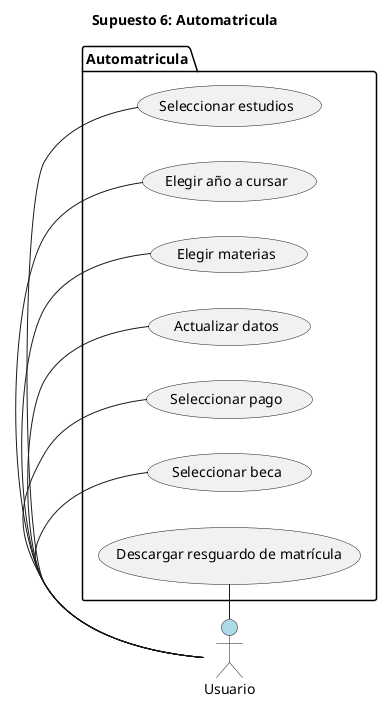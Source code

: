 @startuml automatricula
title Supuesto 6: Automatricula
left to right direction
actor Usuario #LightBlue

package Automatricula {
/'Casos de uso'/
"Seleccionar estudios" as (SE)
"Elegir año a cursar" as (EAC)
"Elegir materias" as (EM)
"Actualizar datos" as (AD)
"Seleccionar beca" as (SB)
"Seleccionar pago" as (SP)
"Descargar resguardo de matrícula" as (DRM)
}
/'Relaciones casos de usos'/


Usuario - (SE)
Usuario - (EAC)
Usuario - (EM)
Usuario - (AD)
Usuario - (SP)
Usuario - (SB)
Usuario - (DRM)


@enduml